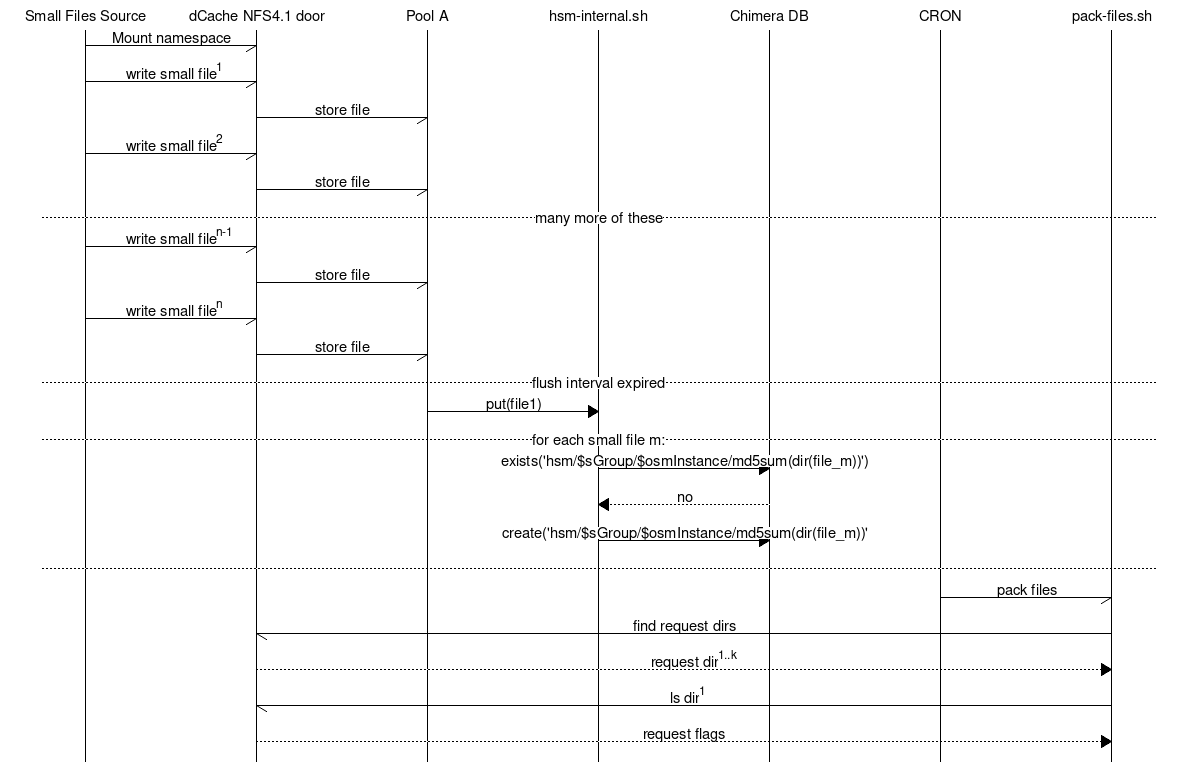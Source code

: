 msc {
    hscale = 2;
    
    source  [ label="Small Files Source"],
    nfs     [ label="dCache NFS4.1 door"],
    poola   [ label="Pool A"],
    hsm     [ label="hsm-internal.sh"],
    chimera [ label="Chimera DB"],
    cron    [ label="CRON"],
    pack    [ label="pack-files.sh"];

    source->nfs  [ label = "Mount namespace" ];

    source->nfs  [ label = "write small file", ID="1" ];
    nfs->poola   [ label = "store file" ];
    source->nfs  [ label = "write small file", ID="2" ];
    nfs->poola   [ label = "store file" ];

    ---          [ label = "many more of these"];

    source->nfs  [ label = "write small file", ID="n-1" ];
    nfs->poola   [ label = "store file" ];
    source->nfs  [ label = "write small file", ID="n" ];
    nfs->poola   [ label = "store file" ];

    ---          [ label = "flush interval expired"];

    poola=>hsm   [ label = "put(file1)"];

    ---          [ label = "for each small file m:"];

    hsm=>chimera [ label = "exists('hsm/$sGroup/$osmInstance/md5sum(dir(file_m))')"];
    hsm<<chimera [ label = "no"];
    hsm=>chimera [ label = "create('hsm/$sGroup/$osmInstance/md5sum(dir(file_m))'"];

    ---;

    cron->pack   [ label = "pack files"];
    pack->nfs    [ label = "find request dirs"];
    pack<<nfs    [ label = "request dir", ID="1..k"];
    pack->nfs    [ label = "ls dir", ID="1"];
    pack<<nfs    [ label = "request flags"];
}
